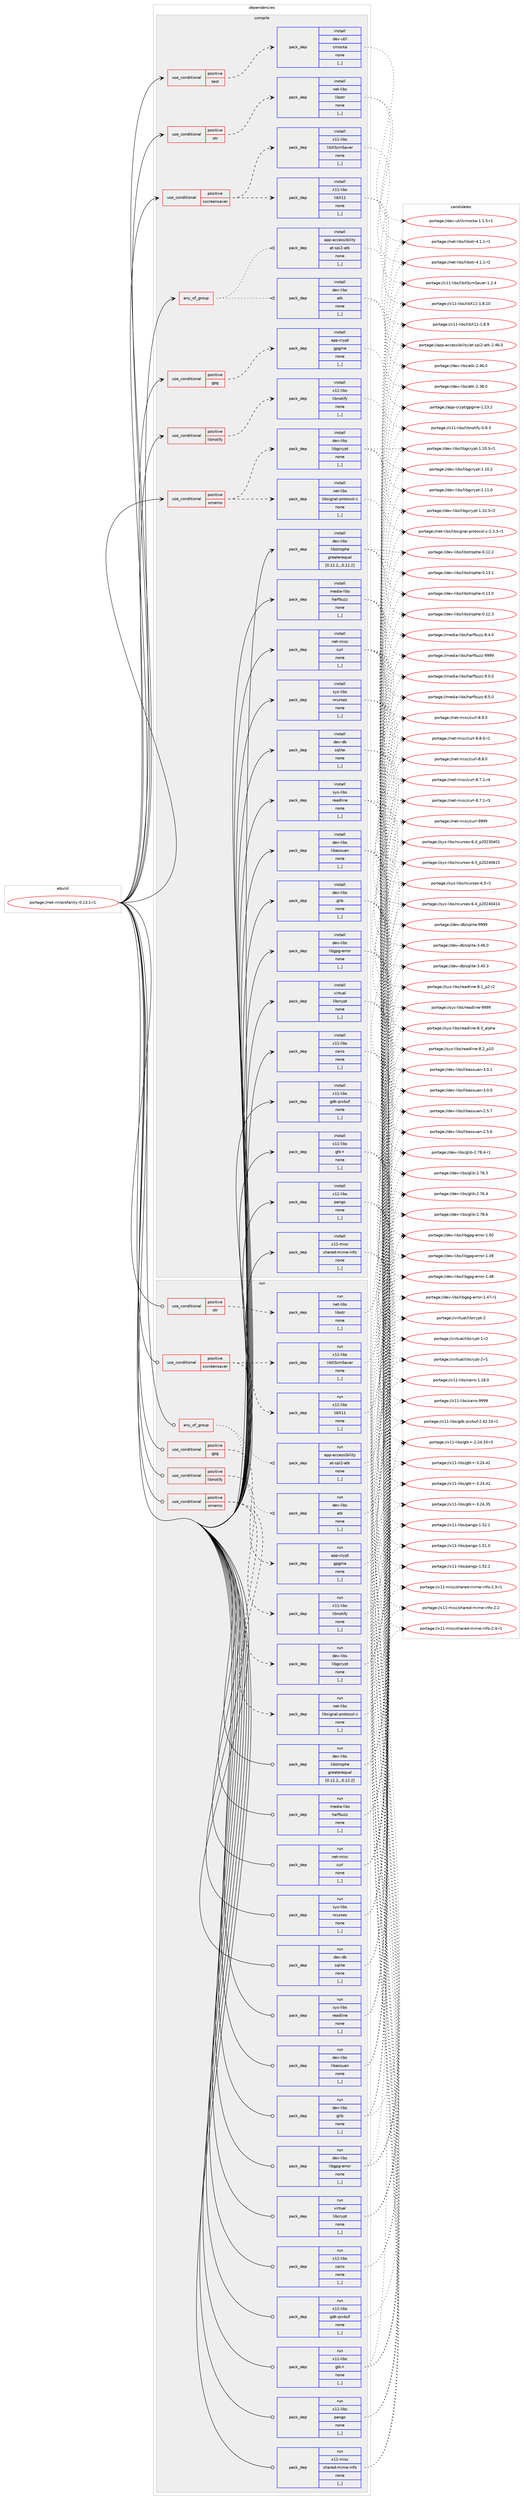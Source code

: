 digraph prolog {

# *************
# Graph options
# *************

newrank=true;
concentrate=true;
compound=true;
graph [rankdir=LR,fontname=Helvetica,fontsize=10,ranksep=1.5];#, ranksep=2.5, nodesep=0.2];
edge  [arrowhead=vee];
node  [fontname=Helvetica,fontsize=10];

# **********
# The ebuild
# **********

subgraph cluster_leftcol {
color=gray;
label=<<i>ebuild</i>>;
id [label="portage://net-im/profanity-0.13.1-r1", color=red, width=4, href="../net-im/profanity-0.13.1-r1.svg"];
}

# ****************
# The dependencies
# ****************

subgraph cluster_midcol {
color=gray;
label=<<i>dependencies</i>>;
subgraph cluster_compile {
fillcolor="#eeeeee";
style=filled;
label=<<i>compile</i>>;
subgraph any2422 {
dependency352831 [label=<<TABLE BORDER="0" CELLBORDER="1" CELLSPACING="0" CELLPADDING="4"><TR><TD CELLPADDING="10">any_of_group</TD></TR></TABLE>>, shape=none, color=red];subgraph pack258459 {
dependency352832 [label=<<TABLE BORDER="0" CELLBORDER="1" CELLSPACING="0" CELLPADDING="4" WIDTH="220"><TR><TD ROWSPAN="6" CELLPADDING="30">pack_dep</TD></TR><TR><TD WIDTH="110">install</TD></TR><TR><TD>app-accessibility</TD></TR><TR><TD>at-spi2-atk</TD></TR><TR><TD>none</TD></TR><TR><TD>[,,]</TD></TR></TABLE>>, shape=none, color=blue];
}
dependency352831:e -> dependency352832:w [weight=20,style="dotted",arrowhead="oinv"];
subgraph pack258460 {
dependency352833 [label=<<TABLE BORDER="0" CELLBORDER="1" CELLSPACING="0" CELLPADDING="4" WIDTH="220"><TR><TD ROWSPAN="6" CELLPADDING="30">pack_dep</TD></TR><TR><TD WIDTH="110">install</TD></TR><TR><TD>dev-libs</TD></TR><TR><TD>atk</TD></TR><TR><TD>none</TD></TR><TR><TD>[,,]</TD></TR></TABLE>>, shape=none, color=blue];
}
dependency352831:e -> dependency352833:w [weight=20,style="dotted",arrowhead="oinv"];
}
id:e -> dependency352831:w [weight=20,style="solid",arrowhead="vee"];
subgraph cond91768 {
dependency352834 [label=<<TABLE BORDER="0" CELLBORDER="1" CELLSPACING="0" CELLPADDING="4"><TR><TD ROWSPAN="3" CELLPADDING="10">use_conditional</TD></TR><TR><TD>positive</TD></TR><TR><TD>gpg</TD></TR></TABLE>>, shape=none, color=red];
subgraph pack258461 {
dependency352835 [label=<<TABLE BORDER="0" CELLBORDER="1" CELLSPACING="0" CELLPADDING="4" WIDTH="220"><TR><TD ROWSPAN="6" CELLPADDING="30">pack_dep</TD></TR><TR><TD WIDTH="110">install</TD></TR><TR><TD>app-crypt</TD></TR><TR><TD>gpgme</TD></TR><TR><TD>none</TD></TR><TR><TD>[,,]</TD></TR></TABLE>>, shape=none, color=blue];
}
dependency352834:e -> dependency352835:w [weight=20,style="dashed",arrowhead="vee"];
}
id:e -> dependency352834:w [weight=20,style="solid",arrowhead="vee"];
subgraph cond91769 {
dependency352836 [label=<<TABLE BORDER="0" CELLBORDER="1" CELLSPACING="0" CELLPADDING="4"><TR><TD ROWSPAN="3" CELLPADDING="10">use_conditional</TD></TR><TR><TD>positive</TD></TR><TR><TD>libnotify</TD></TR></TABLE>>, shape=none, color=red];
subgraph pack258462 {
dependency352837 [label=<<TABLE BORDER="0" CELLBORDER="1" CELLSPACING="0" CELLPADDING="4" WIDTH="220"><TR><TD ROWSPAN="6" CELLPADDING="30">pack_dep</TD></TR><TR><TD WIDTH="110">install</TD></TR><TR><TD>x11-libs</TD></TR><TR><TD>libnotify</TD></TR><TR><TD>none</TD></TR><TR><TD>[,,]</TD></TR></TABLE>>, shape=none, color=blue];
}
dependency352836:e -> dependency352837:w [weight=20,style="dashed",arrowhead="vee"];
}
id:e -> dependency352836:w [weight=20,style="solid",arrowhead="vee"];
subgraph cond91770 {
dependency352838 [label=<<TABLE BORDER="0" CELLBORDER="1" CELLSPACING="0" CELLPADDING="4"><TR><TD ROWSPAN="3" CELLPADDING="10">use_conditional</TD></TR><TR><TD>positive</TD></TR><TR><TD>omemo</TD></TR></TABLE>>, shape=none, color=red];
subgraph pack258463 {
dependency352839 [label=<<TABLE BORDER="0" CELLBORDER="1" CELLSPACING="0" CELLPADDING="4" WIDTH="220"><TR><TD ROWSPAN="6" CELLPADDING="30">pack_dep</TD></TR><TR><TD WIDTH="110">install</TD></TR><TR><TD>dev-libs</TD></TR><TR><TD>libgcrypt</TD></TR><TR><TD>none</TD></TR><TR><TD>[,,]</TD></TR></TABLE>>, shape=none, color=blue];
}
dependency352838:e -> dependency352839:w [weight=20,style="dashed",arrowhead="vee"];
subgraph pack258464 {
dependency352840 [label=<<TABLE BORDER="0" CELLBORDER="1" CELLSPACING="0" CELLPADDING="4" WIDTH="220"><TR><TD ROWSPAN="6" CELLPADDING="30">pack_dep</TD></TR><TR><TD WIDTH="110">install</TD></TR><TR><TD>net-libs</TD></TR><TR><TD>libsignal-protocol-c</TD></TR><TR><TD>none</TD></TR><TR><TD>[,,]</TD></TR></TABLE>>, shape=none, color=blue];
}
dependency352838:e -> dependency352840:w [weight=20,style="dashed",arrowhead="vee"];
}
id:e -> dependency352838:w [weight=20,style="solid",arrowhead="vee"];
subgraph cond91771 {
dependency352841 [label=<<TABLE BORDER="0" CELLBORDER="1" CELLSPACING="0" CELLPADDING="4"><TR><TD ROWSPAN="3" CELLPADDING="10">use_conditional</TD></TR><TR><TD>positive</TD></TR><TR><TD>otr</TD></TR></TABLE>>, shape=none, color=red];
subgraph pack258465 {
dependency352842 [label=<<TABLE BORDER="0" CELLBORDER="1" CELLSPACING="0" CELLPADDING="4" WIDTH="220"><TR><TD ROWSPAN="6" CELLPADDING="30">pack_dep</TD></TR><TR><TD WIDTH="110">install</TD></TR><TR><TD>net-libs</TD></TR><TR><TD>libotr</TD></TR><TR><TD>none</TD></TR><TR><TD>[,,]</TD></TR></TABLE>>, shape=none, color=blue];
}
dependency352841:e -> dependency352842:w [weight=20,style="dashed",arrowhead="vee"];
}
id:e -> dependency352841:w [weight=20,style="solid",arrowhead="vee"];
subgraph cond91772 {
dependency352843 [label=<<TABLE BORDER="0" CELLBORDER="1" CELLSPACING="0" CELLPADDING="4"><TR><TD ROWSPAN="3" CELLPADDING="10">use_conditional</TD></TR><TR><TD>positive</TD></TR><TR><TD>test</TD></TR></TABLE>>, shape=none, color=red];
subgraph pack258466 {
dependency352844 [label=<<TABLE BORDER="0" CELLBORDER="1" CELLSPACING="0" CELLPADDING="4" WIDTH="220"><TR><TD ROWSPAN="6" CELLPADDING="30">pack_dep</TD></TR><TR><TD WIDTH="110">install</TD></TR><TR><TD>dev-util</TD></TR><TR><TD>cmocka</TD></TR><TR><TD>none</TD></TR><TR><TD>[,,]</TD></TR></TABLE>>, shape=none, color=blue];
}
dependency352843:e -> dependency352844:w [weight=20,style="dashed",arrowhead="vee"];
}
id:e -> dependency352843:w [weight=20,style="solid",arrowhead="vee"];
subgraph cond91773 {
dependency352845 [label=<<TABLE BORDER="0" CELLBORDER="1" CELLSPACING="0" CELLPADDING="4"><TR><TD ROWSPAN="3" CELLPADDING="10">use_conditional</TD></TR><TR><TD>positive</TD></TR><TR><TD>xscreensaver</TD></TR></TABLE>>, shape=none, color=red];
subgraph pack258467 {
dependency352846 [label=<<TABLE BORDER="0" CELLBORDER="1" CELLSPACING="0" CELLPADDING="4" WIDTH="220"><TR><TD ROWSPAN="6" CELLPADDING="30">pack_dep</TD></TR><TR><TD WIDTH="110">install</TD></TR><TR><TD>x11-libs</TD></TR><TR><TD>libXScrnSaver</TD></TR><TR><TD>none</TD></TR><TR><TD>[,,]</TD></TR></TABLE>>, shape=none, color=blue];
}
dependency352845:e -> dependency352846:w [weight=20,style="dashed",arrowhead="vee"];
subgraph pack258468 {
dependency352847 [label=<<TABLE BORDER="0" CELLBORDER="1" CELLSPACING="0" CELLPADDING="4" WIDTH="220"><TR><TD ROWSPAN="6" CELLPADDING="30">pack_dep</TD></TR><TR><TD WIDTH="110">install</TD></TR><TR><TD>x11-libs</TD></TR><TR><TD>libX11</TD></TR><TR><TD>none</TD></TR><TR><TD>[,,]</TD></TR></TABLE>>, shape=none, color=blue];
}
dependency352845:e -> dependency352847:w [weight=20,style="dashed",arrowhead="vee"];
}
id:e -> dependency352845:w [weight=20,style="solid",arrowhead="vee"];
subgraph pack258469 {
dependency352848 [label=<<TABLE BORDER="0" CELLBORDER="1" CELLSPACING="0" CELLPADDING="4" WIDTH="220"><TR><TD ROWSPAN="6" CELLPADDING="30">pack_dep</TD></TR><TR><TD WIDTH="110">install</TD></TR><TR><TD>dev-db</TD></TR><TR><TD>sqlite</TD></TR><TR><TD>none</TD></TR><TR><TD>[,,]</TD></TR></TABLE>>, shape=none, color=blue];
}
id:e -> dependency352848:w [weight=20,style="solid",arrowhead="vee"];
subgraph pack258470 {
dependency352849 [label=<<TABLE BORDER="0" CELLBORDER="1" CELLSPACING="0" CELLPADDING="4" WIDTH="220"><TR><TD ROWSPAN="6" CELLPADDING="30">pack_dep</TD></TR><TR><TD WIDTH="110">install</TD></TR><TR><TD>dev-libs</TD></TR><TR><TD>glib</TD></TR><TR><TD>none</TD></TR><TR><TD>[,,]</TD></TR></TABLE>>, shape=none, color=blue];
}
id:e -> dependency352849:w [weight=20,style="solid",arrowhead="vee"];
subgraph pack258471 {
dependency352850 [label=<<TABLE BORDER="0" CELLBORDER="1" CELLSPACING="0" CELLPADDING="4" WIDTH="220"><TR><TD ROWSPAN="6" CELLPADDING="30">pack_dep</TD></TR><TR><TD WIDTH="110">install</TD></TR><TR><TD>dev-libs</TD></TR><TR><TD>libassuan</TD></TR><TR><TD>none</TD></TR><TR><TD>[,,]</TD></TR></TABLE>>, shape=none, color=blue];
}
id:e -> dependency352850:w [weight=20,style="solid",arrowhead="vee"];
subgraph pack258472 {
dependency352851 [label=<<TABLE BORDER="0" CELLBORDER="1" CELLSPACING="0" CELLPADDING="4" WIDTH="220"><TR><TD ROWSPAN="6" CELLPADDING="30">pack_dep</TD></TR><TR><TD WIDTH="110">install</TD></TR><TR><TD>dev-libs</TD></TR><TR><TD>libgpg-error</TD></TR><TR><TD>none</TD></TR><TR><TD>[,,]</TD></TR></TABLE>>, shape=none, color=blue];
}
id:e -> dependency352851:w [weight=20,style="solid",arrowhead="vee"];
subgraph pack258473 {
dependency352852 [label=<<TABLE BORDER="0" CELLBORDER="1" CELLSPACING="0" CELLPADDING="4" WIDTH="220"><TR><TD ROWSPAN="6" CELLPADDING="30">pack_dep</TD></TR><TR><TD WIDTH="110">install</TD></TR><TR><TD>dev-libs</TD></TR><TR><TD>libstrophe</TD></TR><TR><TD>greaterequal</TD></TR><TR><TD>[0.12.2,,,0.12.2]</TD></TR></TABLE>>, shape=none, color=blue];
}
id:e -> dependency352852:w [weight=20,style="solid",arrowhead="vee"];
subgraph pack258474 {
dependency352853 [label=<<TABLE BORDER="0" CELLBORDER="1" CELLSPACING="0" CELLPADDING="4" WIDTH="220"><TR><TD ROWSPAN="6" CELLPADDING="30">pack_dep</TD></TR><TR><TD WIDTH="110">install</TD></TR><TR><TD>media-libs</TD></TR><TR><TD>harfbuzz</TD></TR><TR><TD>none</TD></TR><TR><TD>[,,]</TD></TR></TABLE>>, shape=none, color=blue];
}
id:e -> dependency352853:w [weight=20,style="solid",arrowhead="vee"];
subgraph pack258475 {
dependency352854 [label=<<TABLE BORDER="0" CELLBORDER="1" CELLSPACING="0" CELLPADDING="4" WIDTH="220"><TR><TD ROWSPAN="6" CELLPADDING="30">pack_dep</TD></TR><TR><TD WIDTH="110">install</TD></TR><TR><TD>net-misc</TD></TR><TR><TD>curl</TD></TR><TR><TD>none</TD></TR><TR><TD>[,,]</TD></TR></TABLE>>, shape=none, color=blue];
}
id:e -> dependency352854:w [weight=20,style="solid",arrowhead="vee"];
subgraph pack258476 {
dependency352855 [label=<<TABLE BORDER="0" CELLBORDER="1" CELLSPACING="0" CELLPADDING="4" WIDTH="220"><TR><TD ROWSPAN="6" CELLPADDING="30">pack_dep</TD></TR><TR><TD WIDTH="110">install</TD></TR><TR><TD>sys-libs</TD></TR><TR><TD>ncurses</TD></TR><TR><TD>none</TD></TR><TR><TD>[,,]</TD></TR></TABLE>>, shape=none, color=blue];
}
id:e -> dependency352855:w [weight=20,style="solid",arrowhead="vee"];
subgraph pack258477 {
dependency352856 [label=<<TABLE BORDER="0" CELLBORDER="1" CELLSPACING="0" CELLPADDING="4" WIDTH="220"><TR><TD ROWSPAN="6" CELLPADDING="30">pack_dep</TD></TR><TR><TD WIDTH="110">install</TD></TR><TR><TD>sys-libs</TD></TR><TR><TD>readline</TD></TR><TR><TD>none</TD></TR><TR><TD>[,,]</TD></TR></TABLE>>, shape=none, color=blue];
}
id:e -> dependency352856:w [weight=20,style="solid",arrowhead="vee"];
subgraph pack258478 {
dependency352857 [label=<<TABLE BORDER="0" CELLBORDER="1" CELLSPACING="0" CELLPADDING="4" WIDTH="220"><TR><TD ROWSPAN="6" CELLPADDING="30">pack_dep</TD></TR><TR><TD WIDTH="110">install</TD></TR><TR><TD>virtual</TD></TR><TR><TD>libcrypt</TD></TR><TR><TD>none</TD></TR><TR><TD>[,,]</TD></TR></TABLE>>, shape=none, color=blue];
}
id:e -> dependency352857:w [weight=20,style="solid",arrowhead="vee"];
subgraph pack258479 {
dependency352858 [label=<<TABLE BORDER="0" CELLBORDER="1" CELLSPACING="0" CELLPADDING="4" WIDTH="220"><TR><TD ROWSPAN="6" CELLPADDING="30">pack_dep</TD></TR><TR><TD WIDTH="110">install</TD></TR><TR><TD>x11-libs</TD></TR><TR><TD>cairo</TD></TR><TR><TD>none</TD></TR><TR><TD>[,,]</TD></TR></TABLE>>, shape=none, color=blue];
}
id:e -> dependency352858:w [weight=20,style="solid",arrowhead="vee"];
subgraph pack258480 {
dependency352859 [label=<<TABLE BORDER="0" CELLBORDER="1" CELLSPACING="0" CELLPADDING="4" WIDTH="220"><TR><TD ROWSPAN="6" CELLPADDING="30">pack_dep</TD></TR><TR><TD WIDTH="110">install</TD></TR><TR><TD>x11-libs</TD></TR><TR><TD>gdk-pixbuf</TD></TR><TR><TD>none</TD></TR><TR><TD>[,,]</TD></TR></TABLE>>, shape=none, color=blue];
}
id:e -> dependency352859:w [weight=20,style="solid",arrowhead="vee"];
subgraph pack258481 {
dependency352860 [label=<<TABLE BORDER="0" CELLBORDER="1" CELLSPACING="0" CELLPADDING="4" WIDTH="220"><TR><TD ROWSPAN="6" CELLPADDING="30">pack_dep</TD></TR><TR><TD WIDTH="110">install</TD></TR><TR><TD>x11-libs</TD></TR><TR><TD>gtk+</TD></TR><TR><TD>none</TD></TR><TR><TD>[,,]</TD></TR></TABLE>>, shape=none, color=blue];
}
id:e -> dependency352860:w [weight=20,style="solid",arrowhead="vee"];
subgraph pack258482 {
dependency352861 [label=<<TABLE BORDER="0" CELLBORDER="1" CELLSPACING="0" CELLPADDING="4" WIDTH="220"><TR><TD ROWSPAN="6" CELLPADDING="30">pack_dep</TD></TR><TR><TD WIDTH="110">install</TD></TR><TR><TD>x11-libs</TD></TR><TR><TD>pango</TD></TR><TR><TD>none</TD></TR><TR><TD>[,,]</TD></TR></TABLE>>, shape=none, color=blue];
}
id:e -> dependency352861:w [weight=20,style="solid",arrowhead="vee"];
subgraph pack258483 {
dependency352862 [label=<<TABLE BORDER="0" CELLBORDER="1" CELLSPACING="0" CELLPADDING="4" WIDTH="220"><TR><TD ROWSPAN="6" CELLPADDING="30">pack_dep</TD></TR><TR><TD WIDTH="110">install</TD></TR><TR><TD>x11-misc</TD></TR><TR><TD>shared-mime-info</TD></TR><TR><TD>none</TD></TR><TR><TD>[,,]</TD></TR></TABLE>>, shape=none, color=blue];
}
id:e -> dependency352862:w [weight=20,style="solid",arrowhead="vee"];
}
subgraph cluster_compileandrun {
fillcolor="#eeeeee";
style=filled;
label=<<i>compile and run</i>>;
}
subgraph cluster_run {
fillcolor="#eeeeee";
style=filled;
label=<<i>run</i>>;
subgraph any2423 {
dependency352863 [label=<<TABLE BORDER="0" CELLBORDER="1" CELLSPACING="0" CELLPADDING="4"><TR><TD CELLPADDING="10">any_of_group</TD></TR></TABLE>>, shape=none, color=red];subgraph pack258484 {
dependency352864 [label=<<TABLE BORDER="0" CELLBORDER="1" CELLSPACING="0" CELLPADDING="4" WIDTH="220"><TR><TD ROWSPAN="6" CELLPADDING="30">pack_dep</TD></TR><TR><TD WIDTH="110">run</TD></TR><TR><TD>app-accessibility</TD></TR><TR><TD>at-spi2-atk</TD></TR><TR><TD>none</TD></TR><TR><TD>[,,]</TD></TR></TABLE>>, shape=none, color=blue];
}
dependency352863:e -> dependency352864:w [weight=20,style="dotted",arrowhead="oinv"];
subgraph pack258485 {
dependency352865 [label=<<TABLE BORDER="0" CELLBORDER="1" CELLSPACING="0" CELLPADDING="4" WIDTH="220"><TR><TD ROWSPAN="6" CELLPADDING="30">pack_dep</TD></TR><TR><TD WIDTH="110">run</TD></TR><TR><TD>dev-libs</TD></TR><TR><TD>atk</TD></TR><TR><TD>none</TD></TR><TR><TD>[,,]</TD></TR></TABLE>>, shape=none, color=blue];
}
dependency352863:e -> dependency352865:w [weight=20,style="dotted",arrowhead="oinv"];
}
id:e -> dependency352863:w [weight=20,style="solid",arrowhead="odot"];
subgraph cond91774 {
dependency352866 [label=<<TABLE BORDER="0" CELLBORDER="1" CELLSPACING="0" CELLPADDING="4"><TR><TD ROWSPAN="3" CELLPADDING="10">use_conditional</TD></TR><TR><TD>positive</TD></TR><TR><TD>gpg</TD></TR></TABLE>>, shape=none, color=red];
subgraph pack258486 {
dependency352867 [label=<<TABLE BORDER="0" CELLBORDER="1" CELLSPACING="0" CELLPADDING="4" WIDTH="220"><TR><TD ROWSPAN="6" CELLPADDING="30">pack_dep</TD></TR><TR><TD WIDTH="110">run</TD></TR><TR><TD>app-crypt</TD></TR><TR><TD>gpgme</TD></TR><TR><TD>none</TD></TR><TR><TD>[,,]</TD></TR></TABLE>>, shape=none, color=blue];
}
dependency352866:e -> dependency352867:w [weight=20,style="dashed",arrowhead="vee"];
}
id:e -> dependency352866:w [weight=20,style="solid",arrowhead="odot"];
subgraph cond91775 {
dependency352868 [label=<<TABLE BORDER="0" CELLBORDER="1" CELLSPACING="0" CELLPADDING="4"><TR><TD ROWSPAN="3" CELLPADDING="10">use_conditional</TD></TR><TR><TD>positive</TD></TR><TR><TD>libnotify</TD></TR></TABLE>>, shape=none, color=red];
subgraph pack258487 {
dependency352869 [label=<<TABLE BORDER="0" CELLBORDER="1" CELLSPACING="0" CELLPADDING="4" WIDTH="220"><TR><TD ROWSPAN="6" CELLPADDING="30">pack_dep</TD></TR><TR><TD WIDTH="110">run</TD></TR><TR><TD>x11-libs</TD></TR><TR><TD>libnotify</TD></TR><TR><TD>none</TD></TR><TR><TD>[,,]</TD></TR></TABLE>>, shape=none, color=blue];
}
dependency352868:e -> dependency352869:w [weight=20,style="dashed",arrowhead="vee"];
}
id:e -> dependency352868:w [weight=20,style="solid",arrowhead="odot"];
subgraph cond91776 {
dependency352870 [label=<<TABLE BORDER="0" CELLBORDER="1" CELLSPACING="0" CELLPADDING="4"><TR><TD ROWSPAN="3" CELLPADDING="10">use_conditional</TD></TR><TR><TD>positive</TD></TR><TR><TD>omemo</TD></TR></TABLE>>, shape=none, color=red];
subgraph pack258488 {
dependency352871 [label=<<TABLE BORDER="0" CELLBORDER="1" CELLSPACING="0" CELLPADDING="4" WIDTH="220"><TR><TD ROWSPAN="6" CELLPADDING="30">pack_dep</TD></TR><TR><TD WIDTH="110">run</TD></TR><TR><TD>dev-libs</TD></TR><TR><TD>libgcrypt</TD></TR><TR><TD>none</TD></TR><TR><TD>[,,]</TD></TR></TABLE>>, shape=none, color=blue];
}
dependency352870:e -> dependency352871:w [weight=20,style="dashed",arrowhead="vee"];
subgraph pack258489 {
dependency352872 [label=<<TABLE BORDER="0" CELLBORDER="1" CELLSPACING="0" CELLPADDING="4" WIDTH="220"><TR><TD ROWSPAN="6" CELLPADDING="30">pack_dep</TD></TR><TR><TD WIDTH="110">run</TD></TR><TR><TD>net-libs</TD></TR><TR><TD>libsignal-protocol-c</TD></TR><TR><TD>none</TD></TR><TR><TD>[,,]</TD></TR></TABLE>>, shape=none, color=blue];
}
dependency352870:e -> dependency352872:w [weight=20,style="dashed",arrowhead="vee"];
}
id:e -> dependency352870:w [weight=20,style="solid",arrowhead="odot"];
subgraph cond91777 {
dependency352873 [label=<<TABLE BORDER="0" CELLBORDER="1" CELLSPACING="0" CELLPADDING="4"><TR><TD ROWSPAN="3" CELLPADDING="10">use_conditional</TD></TR><TR><TD>positive</TD></TR><TR><TD>otr</TD></TR></TABLE>>, shape=none, color=red];
subgraph pack258490 {
dependency352874 [label=<<TABLE BORDER="0" CELLBORDER="1" CELLSPACING="0" CELLPADDING="4" WIDTH="220"><TR><TD ROWSPAN="6" CELLPADDING="30">pack_dep</TD></TR><TR><TD WIDTH="110">run</TD></TR><TR><TD>net-libs</TD></TR><TR><TD>libotr</TD></TR><TR><TD>none</TD></TR><TR><TD>[,,]</TD></TR></TABLE>>, shape=none, color=blue];
}
dependency352873:e -> dependency352874:w [weight=20,style="dashed",arrowhead="vee"];
}
id:e -> dependency352873:w [weight=20,style="solid",arrowhead="odot"];
subgraph cond91778 {
dependency352875 [label=<<TABLE BORDER="0" CELLBORDER="1" CELLSPACING="0" CELLPADDING="4"><TR><TD ROWSPAN="3" CELLPADDING="10">use_conditional</TD></TR><TR><TD>positive</TD></TR><TR><TD>xscreensaver</TD></TR></TABLE>>, shape=none, color=red];
subgraph pack258491 {
dependency352876 [label=<<TABLE BORDER="0" CELLBORDER="1" CELLSPACING="0" CELLPADDING="4" WIDTH="220"><TR><TD ROWSPAN="6" CELLPADDING="30">pack_dep</TD></TR><TR><TD WIDTH="110">run</TD></TR><TR><TD>x11-libs</TD></TR><TR><TD>libXScrnSaver</TD></TR><TR><TD>none</TD></TR><TR><TD>[,,]</TD></TR></TABLE>>, shape=none, color=blue];
}
dependency352875:e -> dependency352876:w [weight=20,style="dashed",arrowhead="vee"];
subgraph pack258492 {
dependency352877 [label=<<TABLE BORDER="0" CELLBORDER="1" CELLSPACING="0" CELLPADDING="4" WIDTH="220"><TR><TD ROWSPAN="6" CELLPADDING="30">pack_dep</TD></TR><TR><TD WIDTH="110">run</TD></TR><TR><TD>x11-libs</TD></TR><TR><TD>libX11</TD></TR><TR><TD>none</TD></TR><TR><TD>[,,]</TD></TR></TABLE>>, shape=none, color=blue];
}
dependency352875:e -> dependency352877:w [weight=20,style="dashed",arrowhead="vee"];
}
id:e -> dependency352875:w [weight=20,style="solid",arrowhead="odot"];
subgraph pack258493 {
dependency352878 [label=<<TABLE BORDER="0" CELLBORDER="1" CELLSPACING="0" CELLPADDING="4" WIDTH="220"><TR><TD ROWSPAN="6" CELLPADDING="30">pack_dep</TD></TR><TR><TD WIDTH="110">run</TD></TR><TR><TD>dev-db</TD></TR><TR><TD>sqlite</TD></TR><TR><TD>none</TD></TR><TR><TD>[,,]</TD></TR></TABLE>>, shape=none, color=blue];
}
id:e -> dependency352878:w [weight=20,style="solid",arrowhead="odot"];
subgraph pack258494 {
dependency352879 [label=<<TABLE BORDER="0" CELLBORDER="1" CELLSPACING="0" CELLPADDING="4" WIDTH="220"><TR><TD ROWSPAN="6" CELLPADDING="30">pack_dep</TD></TR><TR><TD WIDTH="110">run</TD></TR><TR><TD>dev-libs</TD></TR><TR><TD>glib</TD></TR><TR><TD>none</TD></TR><TR><TD>[,,]</TD></TR></TABLE>>, shape=none, color=blue];
}
id:e -> dependency352879:w [weight=20,style="solid",arrowhead="odot"];
subgraph pack258495 {
dependency352880 [label=<<TABLE BORDER="0" CELLBORDER="1" CELLSPACING="0" CELLPADDING="4" WIDTH="220"><TR><TD ROWSPAN="6" CELLPADDING="30">pack_dep</TD></TR><TR><TD WIDTH="110">run</TD></TR><TR><TD>dev-libs</TD></TR><TR><TD>libassuan</TD></TR><TR><TD>none</TD></TR><TR><TD>[,,]</TD></TR></TABLE>>, shape=none, color=blue];
}
id:e -> dependency352880:w [weight=20,style="solid",arrowhead="odot"];
subgraph pack258496 {
dependency352881 [label=<<TABLE BORDER="0" CELLBORDER="1" CELLSPACING="0" CELLPADDING="4" WIDTH="220"><TR><TD ROWSPAN="6" CELLPADDING="30">pack_dep</TD></TR><TR><TD WIDTH="110">run</TD></TR><TR><TD>dev-libs</TD></TR><TR><TD>libgpg-error</TD></TR><TR><TD>none</TD></TR><TR><TD>[,,]</TD></TR></TABLE>>, shape=none, color=blue];
}
id:e -> dependency352881:w [weight=20,style="solid",arrowhead="odot"];
subgraph pack258497 {
dependency352882 [label=<<TABLE BORDER="0" CELLBORDER="1" CELLSPACING="0" CELLPADDING="4" WIDTH="220"><TR><TD ROWSPAN="6" CELLPADDING="30">pack_dep</TD></TR><TR><TD WIDTH="110">run</TD></TR><TR><TD>dev-libs</TD></TR><TR><TD>libstrophe</TD></TR><TR><TD>greaterequal</TD></TR><TR><TD>[0.12.2,,,0.12.2]</TD></TR></TABLE>>, shape=none, color=blue];
}
id:e -> dependency352882:w [weight=20,style="solid",arrowhead="odot"];
subgraph pack258498 {
dependency352883 [label=<<TABLE BORDER="0" CELLBORDER="1" CELLSPACING="0" CELLPADDING="4" WIDTH="220"><TR><TD ROWSPAN="6" CELLPADDING="30">pack_dep</TD></TR><TR><TD WIDTH="110">run</TD></TR><TR><TD>media-libs</TD></TR><TR><TD>harfbuzz</TD></TR><TR><TD>none</TD></TR><TR><TD>[,,]</TD></TR></TABLE>>, shape=none, color=blue];
}
id:e -> dependency352883:w [weight=20,style="solid",arrowhead="odot"];
subgraph pack258499 {
dependency352884 [label=<<TABLE BORDER="0" CELLBORDER="1" CELLSPACING="0" CELLPADDING="4" WIDTH="220"><TR><TD ROWSPAN="6" CELLPADDING="30">pack_dep</TD></TR><TR><TD WIDTH="110">run</TD></TR><TR><TD>net-misc</TD></TR><TR><TD>curl</TD></TR><TR><TD>none</TD></TR><TR><TD>[,,]</TD></TR></TABLE>>, shape=none, color=blue];
}
id:e -> dependency352884:w [weight=20,style="solid",arrowhead="odot"];
subgraph pack258500 {
dependency352885 [label=<<TABLE BORDER="0" CELLBORDER="1" CELLSPACING="0" CELLPADDING="4" WIDTH="220"><TR><TD ROWSPAN="6" CELLPADDING="30">pack_dep</TD></TR><TR><TD WIDTH="110">run</TD></TR><TR><TD>sys-libs</TD></TR><TR><TD>ncurses</TD></TR><TR><TD>none</TD></TR><TR><TD>[,,]</TD></TR></TABLE>>, shape=none, color=blue];
}
id:e -> dependency352885:w [weight=20,style="solid",arrowhead="odot"];
subgraph pack258501 {
dependency352886 [label=<<TABLE BORDER="0" CELLBORDER="1" CELLSPACING="0" CELLPADDING="4" WIDTH="220"><TR><TD ROWSPAN="6" CELLPADDING="30">pack_dep</TD></TR><TR><TD WIDTH="110">run</TD></TR><TR><TD>sys-libs</TD></TR><TR><TD>readline</TD></TR><TR><TD>none</TD></TR><TR><TD>[,,]</TD></TR></TABLE>>, shape=none, color=blue];
}
id:e -> dependency352886:w [weight=20,style="solid",arrowhead="odot"];
subgraph pack258502 {
dependency352887 [label=<<TABLE BORDER="0" CELLBORDER="1" CELLSPACING="0" CELLPADDING="4" WIDTH="220"><TR><TD ROWSPAN="6" CELLPADDING="30">pack_dep</TD></TR><TR><TD WIDTH="110">run</TD></TR><TR><TD>virtual</TD></TR><TR><TD>libcrypt</TD></TR><TR><TD>none</TD></TR><TR><TD>[,,]</TD></TR></TABLE>>, shape=none, color=blue];
}
id:e -> dependency352887:w [weight=20,style="solid",arrowhead="odot"];
subgraph pack258503 {
dependency352888 [label=<<TABLE BORDER="0" CELLBORDER="1" CELLSPACING="0" CELLPADDING="4" WIDTH="220"><TR><TD ROWSPAN="6" CELLPADDING="30">pack_dep</TD></TR><TR><TD WIDTH="110">run</TD></TR><TR><TD>x11-libs</TD></TR><TR><TD>cairo</TD></TR><TR><TD>none</TD></TR><TR><TD>[,,]</TD></TR></TABLE>>, shape=none, color=blue];
}
id:e -> dependency352888:w [weight=20,style="solid",arrowhead="odot"];
subgraph pack258504 {
dependency352889 [label=<<TABLE BORDER="0" CELLBORDER="1" CELLSPACING="0" CELLPADDING="4" WIDTH="220"><TR><TD ROWSPAN="6" CELLPADDING="30">pack_dep</TD></TR><TR><TD WIDTH="110">run</TD></TR><TR><TD>x11-libs</TD></TR><TR><TD>gdk-pixbuf</TD></TR><TR><TD>none</TD></TR><TR><TD>[,,]</TD></TR></TABLE>>, shape=none, color=blue];
}
id:e -> dependency352889:w [weight=20,style="solid",arrowhead="odot"];
subgraph pack258505 {
dependency352890 [label=<<TABLE BORDER="0" CELLBORDER="1" CELLSPACING="0" CELLPADDING="4" WIDTH="220"><TR><TD ROWSPAN="6" CELLPADDING="30">pack_dep</TD></TR><TR><TD WIDTH="110">run</TD></TR><TR><TD>x11-libs</TD></TR><TR><TD>gtk+</TD></TR><TR><TD>none</TD></TR><TR><TD>[,,]</TD></TR></TABLE>>, shape=none, color=blue];
}
id:e -> dependency352890:w [weight=20,style="solid",arrowhead="odot"];
subgraph pack258506 {
dependency352891 [label=<<TABLE BORDER="0" CELLBORDER="1" CELLSPACING="0" CELLPADDING="4" WIDTH="220"><TR><TD ROWSPAN="6" CELLPADDING="30">pack_dep</TD></TR><TR><TD WIDTH="110">run</TD></TR><TR><TD>x11-libs</TD></TR><TR><TD>pango</TD></TR><TR><TD>none</TD></TR><TR><TD>[,,]</TD></TR></TABLE>>, shape=none, color=blue];
}
id:e -> dependency352891:w [weight=20,style="solid",arrowhead="odot"];
subgraph pack258507 {
dependency352892 [label=<<TABLE BORDER="0" CELLBORDER="1" CELLSPACING="0" CELLPADDING="4" WIDTH="220"><TR><TD ROWSPAN="6" CELLPADDING="30">pack_dep</TD></TR><TR><TD WIDTH="110">run</TD></TR><TR><TD>x11-misc</TD></TR><TR><TD>shared-mime-info</TD></TR><TR><TD>none</TD></TR><TR><TD>[,,]</TD></TR></TABLE>>, shape=none, color=blue];
}
id:e -> dependency352892:w [weight=20,style="solid",arrowhead="odot"];
}
}

# **************
# The candidates
# **************

subgraph cluster_choices {
rank=same;
color=gray;
label=<<i>candidates</i>>;

subgraph choice258459 {
color=black;
nodesep=1;
choice97112112459799991011151151059810510810511612147971164511511210550459711610745504652544648 [label="portage://app-accessibility/at-spi2-atk-2.46.0", color=red, width=4,href="../app-accessibility/at-spi2-atk-2.46.0.svg"];
dependency352832:e -> choice97112112459799991011151151059810510810511612147971164511511210550459711610745504652544648:w [style=dotted,weight="100"];
}
subgraph choice258460 {
color=black;
nodesep=1;
choice1001011184510810598115479711610745504652544648 [label="portage://dev-libs/atk-2.46.0", color=red, width=4,href="../dev-libs/atk-2.46.0.svg"];
choice1001011184510810598115479711610745504651564648 [label="portage://dev-libs/atk-2.38.0", color=red, width=4,href="../dev-libs/atk-2.38.0.svg"];
dependency352833:e -> choice1001011184510810598115479711610745504652544648:w [style=dotted,weight="100"];
dependency352833:e -> choice1001011184510810598115479711610745504651564648:w [style=dotted,weight="100"];
}
subgraph choice258461 {
color=black;
nodesep=1;
choice9711211245991141211121164710311210310910145494650514650 [label="portage://app-crypt/gpgme-1.23.2", color=red, width=4,href="../app-crypt/gpgme-1.23.2.svg"];
dependency352835:e -> choice9711211245991141211121164710311210310910145494650514650:w [style=dotted,weight="100"];
}
subgraph choice258462 {
color=black;
nodesep=1;
choice120494945108105981154710810598110111116105102121454846564651 [label="portage://x11-libs/libnotify-0.8.3", color=red, width=4,href="../x11-libs/libnotify-0.8.3.svg"];
dependency352837:e -> choice120494945108105981154710810598110111116105102121454846564651:w [style=dotted,weight="100"];
}
subgraph choice258463 {
color=black;
nodesep=1;
choice100101118451081059811547108105981039911412111211645494649494648 [label="portage://dev-libs/libgcrypt-1.11.0", color=red, width=4,href="../dev-libs/libgcrypt-1.11.0.svg"];
choice1001011184510810598115471081059810399114121112116454946494846514511450 [label="portage://dev-libs/libgcrypt-1.10.3-r2", color=red, width=4,href="../dev-libs/libgcrypt-1.10.3-r2.svg"];
choice1001011184510810598115471081059810399114121112116454946494846514511449 [label="portage://dev-libs/libgcrypt-1.10.3-r1", color=red, width=4,href="../dev-libs/libgcrypt-1.10.3-r1.svg"];
choice100101118451081059811547108105981039911412111211645494649484650 [label="portage://dev-libs/libgcrypt-1.10.2", color=red, width=4,href="../dev-libs/libgcrypt-1.10.2.svg"];
dependency352839:e -> choice100101118451081059811547108105981039911412111211645494649494648:w [style=dotted,weight="100"];
dependency352839:e -> choice1001011184510810598115471081059810399114121112116454946494846514511450:w [style=dotted,weight="100"];
dependency352839:e -> choice1001011184510810598115471081059810399114121112116454946494846514511449:w [style=dotted,weight="100"];
dependency352839:e -> choice100101118451081059811547108105981039911412111211645494649484650:w [style=dotted,weight="100"];
}
subgraph choice258464 {
color=black;
nodesep=1;
choice1101011164510810598115471081059811510510311097108451121141111161119911110845994550465146514511449 [label="portage://net-libs/libsignal-protocol-c-2.3.3-r1", color=red, width=4,href="../net-libs/libsignal-protocol-c-2.3.3-r1.svg"];
dependency352840:e -> choice1101011164510810598115471081059811510510311097108451121141111161119911110845994550465146514511449:w [style=dotted,weight="100"];
}
subgraph choice258465 {
color=black;
nodesep=1;
choice110101116451081059811547108105981111161144552464946494511450 [label="portage://net-libs/libotr-4.1.1-r2", color=red, width=4,href="../net-libs/libotr-4.1.1-r2.svg"];
choice110101116451081059811547108105981111161144552464946494511449 [label="portage://net-libs/libotr-4.1.1-r1", color=red, width=4,href="../net-libs/libotr-4.1.1-r1.svg"];
dependency352842:e -> choice110101116451081059811547108105981111161144552464946494511450:w [style=dotted,weight="100"];
dependency352842:e -> choice110101116451081059811547108105981111161144552464946494511449:w [style=dotted,weight="100"];
}
subgraph choice258466 {
color=black;
nodesep=1;
choice10010111845117116105108479910911199107974549464946534511449 [label="portage://dev-util/cmocka-1.1.5-r1", color=red, width=4,href="../dev-util/cmocka-1.1.5-r1.svg"];
dependency352844:e -> choice10010111845117116105108479910911199107974549464946534511449:w [style=dotted,weight="100"];
}
subgraph choice258467 {
color=black;
nodesep=1;
choice1204949451081059811547108105988883991141108397118101114454946504652 [label="portage://x11-libs/libXScrnSaver-1.2.4", color=red, width=4,href="../x11-libs/libXScrnSaver-1.2.4.svg"];
dependency352846:e -> choice1204949451081059811547108105988883991141108397118101114454946504652:w [style=dotted,weight="100"];
}
subgraph choice258468 {
color=black;
nodesep=1;
choice12049494510810598115471081059888494945494656464948 [label="portage://x11-libs/libX11-1.8.10", color=red, width=4,href="../x11-libs/libX11-1.8.10.svg"];
choice120494945108105981154710810598884949454946564657 [label="portage://x11-libs/libX11-1.8.9", color=red, width=4,href="../x11-libs/libX11-1.8.9.svg"];
dependency352847:e -> choice12049494510810598115471081059888494945494656464948:w [style=dotted,weight="100"];
dependency352847:e -> choice120494945108105981154710810598884949454946564657:w [style=dotted,weight="100"];
}
subgraph choice258469 {
color=black;
nodesep=1;
choice1001011184510098471151131081051161014557575757 [label="portage://dev-db/sqlite-9999", color=red, width=4,href="../dev-db/sqlite-9999.svg"];
choice10010111845100984711511310810511610145514652544648 [label="portage://dev-db/sqlite-3.46.0", color=red, width=4,href="../dev-db/sqlite-3.46.0.svg"];
choice10010111845100984711511310810511610145514652534651 [label="portage://dev-db/sqlite-3.45.3", color=red, width=4,href="../dev-db/sqlite-3.45.3.svg"];
dependency352848:e -> choice1001011184510098471151131081051161014557575757:w [style=dotted,weight="100"];
dependency352848:e -> choice10010111845100984711511310810511610145514652544648:w [style=dotted,weight="100"];
dependency352848:e -> choice10010111845100984711511310810511610145514652534651:w [style=dotted,weight="100"];
}
subgraph choice258470 {
color=black;
nodesep=1;
choice1001011184510810598115471031081059845504655564654 [label="portage://dev-libs/glib-2.78.6", color=red, width=4,href="../dev-libs/glib-2.78.6.svg"];
choice10010111845108105981154710310810598455046555646524511449 [label="portage://dev-libs/glib-2.78.4-r1", color=red, width=4,href="../dev-libs/glib-2.78.4-r1.svg"];
choice1001011184510810598115471031081059845504655564651 [label="portage://dev-libs/glib-2.78.3", color=red, width=4,href="../dev-libs/glib-2.78.3.svg"];
choice1001011184510810598115471031081059845504655544652 [label="portage://dev-libs/glib-2.76.4", color=red, width=4,href="../dev-libs/glib-2.76.4.svg"];
dependency352849:e -> choice1001011184510810598115471031081059845504655564654:w [style=dotted,weight="100"];
dependency352849:e -> choice10010111845108105981154710310810598455046555646524511449:w [style=dotted,weight="100"];
dependency352849:e -> choice1001011184510810598115471031081059845504655564651:w [style=dotted,weight="100"];
dependency352849:e -> choice1001011184510810598115471031081059845504655544652:w [style=dotted,weight="100"];
}
subgraph choice258471 {
color=black;
nodesep=1;
choice100101118451081059811547108105989711511511797110455146484649 [label="portage://dev-libs/libassuan-3.0.1", color=red, width=4,href="../dev-libs/libassuan-3.0.1.svg"];
choice100101118451081059811547108105989711511511797110455146484648 [label="portage://dev-libs/libassuan-3.0.0", color=red, width=4,href="../dev-libs/libassuan-3.0.0.svg"];
choice100101118451081059811547108105989711511511797110455046534655 [label="portage://dev-libs/libassuan-2.5.7", color=red, width=4,href="../dev-libs/libassuan-2.5.7.svg"];
choice100101118451081059811547108105989711511511797110455046534654 [label="portage://dev-libs/libassuan-2.5.6", color=red, width=4,href="../dev-libs/libassuan-2.5.6.svg"];
dependency352850:e -> choice100101118451081059811547108105989711511511797110455146484649:w [style=dotted,weight="100"];
dependency352850:e -> choice100101118451081059811547108105989711511511797110455146484648:w [style=dotted,weight="100"];
dependency352850:e -> choice100101118451081059811547108105989711511511797110455046534655:w [style=dotted,weight="100"];
dependency352850:e -> choice100101118451081059811547108105989711511511797110455046534654:w [style=dotted,weight="100"];
}
subgraph choice258472 {
color=black;
nodesep=1;
choice10010111845108105981154710810598103112103451011141141111144549465348 [label="portage://dev-libs/libgpg-error-1.50", color=red, width=4,href="../dev-libs/libgpg-error-1.50.svg"];
choice10010111845108105981154710810598103112103451011141141111144549465257 [label="portage://dev-libs/libgpg-error-1.49", color=red, width=4,href="../dev-libs/libgpg-error-1.49.svg"];
choice10010111845108105981154710810598103112103451011141141111144549465256 [label="portage://dev-libs/libgpg-error-1.48", color=red, width=4,href="../dev-libs/libgpg-error-1.48.svg"];
choice100101118451081059811547108105981031121034510111411411111445494652554511449 [label="portage://dev-libs/libgpg-error-1.47-r1", color=red, width=4,href="../dev-libs/libgpg-error-1.47-r1.svg"];
dependency352851:e -> choice10010111845108105981154710810598103112103451011141141111144549465348:w [style=dotted,weight="100"];
dependency352851:e -> choice10010111845108105981154710810598103112103451011141141111144549465257:w [style=dotted,weight="100"];
dependency352851:e -> choice10010111845108105981154710810598103112103451011141141111144549465256:w [style=dotted,weight="100"];
dependency352851:e -> choice100101118451081059811547108105981031121034510111411411111445494652554511449:w [style=dotted,weight="100"];
}
subgraph choice258473 {
color=black;
nodesep=1;
choice1001011184510810598115471081059811511611411111210410145484649514649 [label="portage://dev-libs/libstrophe-0.13.1", color=red, width=4,href="../dev-libs/libstrophe-0.13.1.svg"];
choice1001011184510810598115471081059811511611411111210410145484649514648 [label="portage://dev-libs/libstrophe-0.13.0", color=red, width=4,href="../dev-libs/libstrophe-0.13.0.svg"];
choice1001011184510810598115471081059811511611411111210410145484649504651 [label="portage://dev-libs/libstrophe-0.12.3", color=red, width=4,href="../dev-libs/libstrophe-0.12.3.svg"];
choice1001011184510810598115471081059811511611411111210410145484649504650 [label="portage://dev-libs/libstrophe-0.12.2", color=red, width=4,href="../dev-libs/libstrophe-0.12.2.svg"];
dependency352852:e -> choice1001011184510810598115471081059811511611411111210410145484649514649:w [style=dotted,weight="100"];
dependency352852:e -> choice1001011184510810598115471081059811511611411111210410145484649514648:w [style=dotted,weight="100"];
dependency352852:e -> choice1001011184510810598115471081059811511611411111210410145484649504651:w [style=dotted,weight="100"];
dependency352852:e -> choice1001011184510810598115471081059811511611411111210410145484649504650:w [style=dotted,weight="100"];
}
subgraph choice258474 {
color=black;
nodesep=1;
choice1091011001059745108105981154710497114102981171221224557575757 [label="portage://media-libs/harfbuzz-9999", color=red, width=4,href="../media-libs/harfbuzz-9999.svg"];
choice109101100105974510810598115471049711410298117122122455746484648 [label="portage://media-libs/harfbuzz-9.0.0", color=red, width=4,href="../media-libs/harfbuzz-9.0.0.svg"];
choice109101100105974510810598115471049711410298117122122455646534648 [label="portage://media-libs/harfbuzz-8.5.0", color=red, width=4,href="../media-libs/harfbuzz-8.5.0.svg"];
choice109101100105974510810598115471049711410298117122122455646524648 [label="portage://media-libs/harfbuzz-8.4.0", color=red, width=4,href="../media-libs/harfbuzz-8.4.0.svg"];
dependency352853:e -> choice1091011001059745108105981154710497114102981171221224557575757:w [style=dotted,weight="100"];
dependency352853:e -> choice109101100105974510810598115471049711410298117122122455746484648:w [style=dotted,weight="100"];
dependency352853:e -> choice109101100105974510810598115471049711410298117122122455646534648:w [style=dotted,weight="100"];
dependency352853:e -> choice109101100105974510810598115471049711410298117122122455646524648:w [style=dotted,weight="100"];
}
subgraph choice258475 {
color=black;
nodesep=1;
choice110101116451091051159947991171141084557575757 [label="portage://net-misc/curl-9999", color=red, width=4,href="../net-misc/curl-9999.svg"];
choice11010111645109105115994799117114108455646574648 [label="portage://net-misc/curl-8.9.0", color=red, width=4,href="../net-misc/curl-8.9.0.svg"];
choice110101116451091051159947991171141084556465646484511449 [label="portage://net-misc/curl-8.8.0-r1", color=red, width=4,href="../net-misc/curl-8.8.0-r1.svg"];
choice11010111645109105115994799117114108455646564648 [label="portage://net-misc/curl-8.8.0", color=red, width=4,href="../net-misc/curl-8.8.0.svg"];
choice110101116451091051159947991171141084556465546494511452 [label="portage://net-misc/curl-8.7.1-r4", color=red, width=4,href="../net-misc/curl-8.7.1-r4.svg"];
choice110101116451091051159947991171141084556465546494511451 [label="portage://net-misc/curl-8.7.1-r3", color=red, width=4,href="../net-misc/curl-8.7.1-r3.svg"];
dependency352854:e -> choice110101116451091051159947991171141084557575757:w [style=dotted,weight="100"];
dependency352854:e -> choice11010111645109105115994799117114108455646574648:w [style=dotted,weight="100"];
dependency352854:e -> choice110101116451091051159947991171141084556465646484511449:w [style=dotted,weight="100"];
dependency352854:e -> choice11010111645109105115994799117114108455646564648:w [style=dotted,weight="100"];
dependency352854:e -> choice110101116451091051159947991171141084556465546494511452:w [style=dotted,weight="100"];
dependency352854:e -> choice110101116451091051159947991171141084556465546494511451:w [style=dotted,weight="100"];
}
subgraph choice258476 {
color=black;
nodesep=1;
choice1151211154510810598115471109911711411510111545544653951125048505248544953 [label="portage://sys-libs/ncurses-6.5_p20240615", color=red, width=4,href="../sys-libs/ncurses-6.5_p20240615.svg"];
choice11512111545108105981154711099117114115101115455446534511449 [label="portage://sys-libs/ncurses-6.5-r1", color=red, width=4,href="../sys-libs/ncurses-6.5-r1.svg"];
choice1151211154510810598115471109911711411510111545544652951125048505248524952 [label="portage://sys-libs/ncurses-6.4_p20240414", color=red, width=4,href="../sys-libs/ncurses-6.4_p20240414.svg"];
choice1151211154510810598115471109911711411510111545544652951125048505148524849 [label="portage://sys-libs/ncurses-6.4_p20230401", color=red, width=4,href="../sys-libs/ncurses-6.4_p20230401.svg"];
dependency352855:e -> choice1151211154510810598115471109911711411510111545544653951125048505248544953:w [style=dotted,weight="100"];
dependency352855:e -> choice11512111545108105981154711099117114115101115455446534511449:w [style=dotted,weight="100"];
dependency352855:e -> choice1151211154510810598115471109911711411510111545544652951125048505248524952:w [style=dotted,weight="100"];
dependency352855:e -> choice1151211154510810598115471109911711411510111545544652951125048505148524849:w [style=dotted,weight="100"];
}
subgraph choice258477 {
color=black;
nodesep=1;
choice115121115451081059811547114101971001081051101014557575757 [label="portage://sys-libs/readline-9999", color=red, width=4,href="../sys-libs/readline-9999.svg"];
choice1151211154510810598115471141019710010810511010145564651959710811210497 [label="portage://sys-libs/readline-8.3_alpha", color=red, width=4,href="../sys-libs/readline-8.3_alpha.svg"];
choice1151211154510810598115471141019710010810511010145564650951124948 [label="portage://sys-libs/readline-8.2_p10", color=red, width=4,href="../sys-libs/readline-8.2_p10.svg"];
choice115121115451081059811547114101971001081051101014556464995112504511450 [label="portage://sys-libs/readline-8.1_p2-r2", color=red, width=4,href="../sys-libs/readline-8.1_p2-r2.svg"];
dependency352856:e -> choice115121115451081059811547114101971001081051101014557575757:w [style=dotted,weight="100"];
dependency352856:e -> choice1151211154510810598115471141019710010810511010145564651959710811210497:w [style=dotted,weight="100"];
dependency352856:e -> choice1151211154510810598115471141019710010810511010145564650951124948:w [style=dotted,weight="100"];
dependency352856:e -> choice115121115451081059811547114101971001081051101014556464995112504511450:w [style=dotted,weight="100"];
}
subgraph choice258478 {
color=black;
nodesep=1;
choice1181051141161179710847108105989911412111211645504511449 [label="portage://virtual/libcrypt-2-r1", color=red, width=4,href="../virtual/libcrypt-2-r1.svg"];
choice118105114116117971084710810598991141211121164550 [label="portage://virtual/libcrypt-2", color=red, width=4,href="../virtual/libcrypt-2.svg"];
choice1181051141161179710847108105989911412111211645494511450 [label="portage://virtual/libcrypt-1-r2", color=red, width=4,href="../virtual/libcrypt-1-r2.svg"];
dependency352857:e -> choice1181051141161179710847108105989911412111211645504511449:w [style=dotted,weight="100"];
dependency352857:e -> choice118105114116117971084710810598991141211121164550:w [style=dotted,weight="100"];
dependency352857:e -> choice1181051141161179710847108105989911412111211645494511450:w [style=dotted,weight="100"];
}
subgraph choice258479 {
color=black;
nodesep=1;
choice120494945108105981154799971051141114557575757 [label="portage://x11-libs/cairo-9999", color=red, width=4,href="../x11-libs/cairo-9999.svg"];
choice1204949451081059811547999710511411145494649564648 [label="portage://x11-libs/cairo-1.18.0", color=red, width=4,href="../x11-libs/cairo-1.18.0.svg"];
dependency352858:e -> choice120494945108105981154799971051141114557575757:w [style=dotted,weight="100"];
dependency352858:e -> choice1204949451081059811547999710511411145494649564648:w [style=dotted,weight="100"];
}
subgraph choice258480 {
color=black;
nodesep=1;
choice1204949451081059811547103100107451121051209811710245504652504649484511449 [label="portage://x11-libs/gdk-pixbuf-2.42.10-r1", color=red, width=4,href="../x11-libs/gdk-pixbuf-2.42.10-r1.svg"];
dependency352859:e -> choice1204949451081059811547103100107451121051209811710245504652504649484511449:w [style=dotted,weight="100"];
}
subgraph choice258481 {
color=black;
nodesep=1;
choice1204949451081059811547103116107434551465052465250 [label="portage://x11-libs/gtk+-3.24.42", color=red, width=4,href="../x11-libs/gtk+-3.24.42.svg"];
choice1204949451081059811547103116107434551465052465249 [label="portage://x11-libs/gtk+-3.24.41", color=red, width=4,href="../x11-libs/gtk+-3.24.41.svg"];
choice1204949451081059811547103116107434551465052465153 [label="portage://x11-libs/gtk+-3.24.35", color=red, width=4,href="../x11-libs/gtk+-3.24.35.svg"];
choice12049494510810598115471031161074345504650524651514511451 [label="portage://x11-libs/gtk+-2.24.33-r3", color=red, width=4,href="../x11-libs/gtk+-2.24.33-r3.svg"];
dependency352860:e -> choice1204949451081059811547103116107434551465052465250:w [style=dotted,weight="100"];
dependency352860:e -> choice1204949451081059811547103116107434551465052465249:w [style=dotted,weight="100"];
dependency352860:e -> choice1204949451081059811547103116107434551465052465153:w [style=dotted,weight="100"];
dependency352860:e -> choice12049494510810598115471031161074345504650524651514511451:w [style=dotted,weight="100"];
}
subgraph choice258482 {
color=black;
nodesep=1;
choice12049494510810598115471129711010311145494653504650 [label="portage://x11-libs/pango-1.52.2", color=red, width=4,href="../x11-libs/pango-1.52.2.svg"];
choice12049494510810598115471129711010311145494653504649 [label="portage://x11-libs/pango-1.52.1", color=red, width=4,href="../x11-libs/pango-1.52.1.svg"];
choice12049494510810598115471129711010311145494653494648 [label="portage://x11-libs/pango-1.51.0", color=red, width=4,href="../x11-libs/pango-1.51.0.svg"];
dependency352861:e -> choice12049494510810598115471129711010311145494653504650:w [style=dotted,weight="100"];
dependency352861:e -> choice12049494510810598115471129711010311145494653504649:w [style=dotted,weight="100"];
dependency352861:e -> choice12049494510810598115471129711010311145494653494648:w [style=dotted,weight="100"];
}
subgraph choice258483 {
color=black;
nodesep=1;
choice1204949451091051159947115104971141011004510910510910145105110102111455046524511449 [label="portage://x11-misc/shared-mime-info-2.4-r1", color=red, width=4,href="../x11-misc/shared-mime-info-2.4-r1.svg"];
choice1204949451091051159947115104971141011004510910510910145105110102111455046514511449 [label="portage://x11-misc/shared-mime-info-2.3-r1", color=red, width=4,href="../x11-misc/shared-mime-info-2.3-r1.svg"];
choice120494945109105115994711510497114101100451091051091014510511010211145504650 [label="portage://x11-misc/shared-mime-info-2.2", color=red, width=4,href="../x11-misc/shared-mime-info-2.2.svg"];
dependency352862:e -> choice1204949451091051159947115104971141011004510910510910145105110102111455046524511449:w [style=dotted,weight="100"];
dependency352862:e -> choice1204949451091051159947115104971141011004510910510910145105110102111455046514511449:w [style=dotted,weight="100"];
dependency352862:e -> choice120494945109105115994711510497114101100451091051091014510511010211145504650:w [style=dotted,weight="100"];
}
subgraph choice258484 {
color=black;
nodesep=1;
choice97112112459799991011151151059810510810511612147971164511511210550459711610745504652544648 [label="portage://app-accessibility/at-spi2-atk-2.46.0", color=red, width=4,href="../app-accessibility/at-spi2-atk-2.46.0.svg"];
dependency352864:e -> choice97112112459799991011151151059810510810511612147971164511511210550459711610745504652544648:w [style=dotted,weight="100"];
}
subgraph choice258485 {
color=black;
nodesep=1;
choice1001011184510810598115479711610745504652544648 [label="portage://dev-libs/atk-2.46.0", color=red, width=4,href="../dev-libs/atk-2.46.0.svg"];
choice1001011184510810598115479711610745504651564648 [label="portage://dev-libs/atk-2.38.0", color=red, width=4,href="../dev-libs/atk-2.38.0.svg"];
dependency352865:e -> choice1001011184510810598115479711610745504652544648:w [style=dotted,weight="100"];
dependency352865:e -> choice1001011184510810598115479711610745504651564648:w [style=dotted,weight="100"];
}
subgraph choice258486 {
color=black;
nodesep=1;
choice9711211245991141211121164710311210310910145494650514650 [label="portage://app-crypt/gpgme-1.23.2", color=red, width=4,href="../app-crypt/gpgme-1.23.2.svg"];
dependency352867:e -> choice9711211245991141211121164710311210310910145494650514650:w [style=dotted,weight="100"];
}
subgraph choice258487 {
color=black;
nodesep=1;
choice120494945108105981154710810598110111116105102121454846564651 [label="portage://x11-libs/libnotify-0.8.3", color=red, width=4,href="../x11-libs/libnotify-0.8.3.svg"];
dependency352869:e -> choice120494945108105981154710810598110111116105102121454846564651:w [style=dotted,weight="100"];
}
subgraph choice258488 {
color=black;
nodesep=1;
choice100101118451081059811547108105981039911412111211645494649494648 [label="portage://dev-libs/libgcrypt-1.11.0", color=red, width=4,href="../dev-libs/libgcrypt-1.11.0.svg"];
choice1001011184510810598115471081059810399114121112116454946494846514511450 [label="portage://dev-libs/libgcrypt-1.10.3-r2", color=red, width=4,href="../dev-libs/libgcrypt-1.10.3-r2.svg"];
choice1001011184510810598115471081059810399114121112116454946494846514511449 [label="portage://dev-libs/libgcrypt-1.10.3-r1", color=red, width=4,href="../dev-libs/libgcrypt-1.10.3-r1.svg"];
choice100101118451081059811547108105981039911412111211645494649484650 [label="portage://dev-libs/libgcrypt-1.10.2", color=red, width=4,href="../dev-libs/libgcrypt-1.10.2.svg"];
dependency352871:e -> choice100101118451081059811547108105981039911412111211645494649494648:w [style=dotted,weight="100"];
dependency352871:e -> choice1001011184510810598115471081059810399114121112116454946494846514511450:w [style=dotted,weight="100"];
dependency352871:e -> choice1001011184510810598115471081059810399114121112116454946494846514511449:w [style=dotted,weight="100"];
dependency352871:e -> choice100101118451081059811547108105981039911412111211645494649484650:w [style=dotted,weight="100"];
}
subgraph choice258489 {
color=black;
nodesep=1;
choice1101011164510810598115471081059811510510311097108451121141111161119911110845994550465146514511449 [label="portage://net-libs/libsignal-protocol-c-2.3.3-r1", color=red, width=4,href="../net-libs/libsignal-protocol-c-2.3.3-r1.svg"];
dependency352872:e -> choice1101011164510810598115471081059811510510311097108451121141111161119911110845994550465146514511449:w [style=dotted,weight="100"];
}
subgraph choice258490 {
color=black;
nodesep=1;
choice110101116451081059811547108105981111161144552464946494511450 [label="portage://net-libs/libotr-4.1.1-r2", color=red, width=4,href="../net-libs/libotr-4.1.1-r2.svg"];
choice110101116451081059811547108105981111161144552464946494511449 [label="portage://net-libs/libotr-4.1.1-r1", color=red, width=4,href="../net-libs/libotr-4.1.1-r1.svg"];
dependency352874:e -> choice110101116451081059811547108105981111161144552464946494511450:w [style=dotted,weight="100"];
dependency352874:e -> choice110101116451081059811547108105981111161144552464946494511449:w [style=dotted,weight="100"];
}
subgraph choice258491 {
color=black;
nodesep=1;
choice1204949451081059811547108105988883991141108397118101114454946504652 [label="portage://x11-libs/libXScrnSaver-1.2.4", color=red, width=4,href="../x11-libs/libXScrnSaver-1.2.4.svg"];
dependency352876:e -> choice1204949451081059811547108105988883991141108397118101114454946504652:w [style=dotted,weight="100"];
}
subgraph choice258492 {
color=black;
nodesep=1;
choice12049494510810598115471081059888494945494656464948 [label="portage://x11-libs/libX11-1.8.10", color=red, width=4,href="../x11-libs/libX11-1.8.10.svg"];
choice120494945108105981154710810598884949454946564657 [label="portage://x11-libs/libX11-1.8.9", color=red, width=4,href="../x11-libs/libX11-1.8.9.svg"];
dependency352877:e -> choice12049494510810598115471081059888494945494656464948:w [style=dotted,weight="100"];
dependency352877:e -> choice120494945108105981154710810598884949454946564657:w [style=dotted,weight="100"];
}
subgraph choice258493 {
color=black;
nodesep=1;
choice1001011184510098471151131081051161014557575757 [label="portage://dev-db/sqlite-9999", color=red, width=4,href="../dev-db/sqlite-9999.svg"];
choice10010111845100984711511310810511610145514652544648 [label="portage://dev-db/sqlite-3.46.0", color=red, width=4,href="../dev-db/sqlite-3.46.0.svg"];
choice10010111845100984711511310810511610145514652534651 [label="portage://dev-db/sqlite-3.45.3", color=red, width=4,href="../dev-db/sqlite-3.45.3.svg"];
dependency352878:e -> choice1001011184510098471151131081051161014557575757:w [style=dotted,weight="100"];
dependency352878:e -> choice10010111845100984711511310810511610145514652544648:w [style=dotted,weight="100"];
dependency352878:e -> choice10010111845100984711511310810511610145514652534651:w [style=dotted,weight="100"];
}
subgraph choice258494 {
color=black;
nodesep=1;
choice1001011184510810598115471031081059845504655564654 [label="portage://dev-libs/glib-2.78.6", color=red, width=4,href="../dev-libs/glib-2.78.6.svg"];
choice10010111845108105981154710310810598455046555646524511449 [label="portage://dev-libs/glib-2.78.4-r1", color=red, width=4,href="../dev-libs/glib-2.78.4-r1.svg"];
choice1001011184510810598115471031081059845504655564651 [label="portage://dev-libs/glib-2.78.3", color=red, width=4,href="../dev-libs/glib-2.78.3.svg"];
choice1001011184510810598115471031081059845504655544652 [label="portage://dev-libs/glib-2.76.4", color=red, width=4,href="../dev-libs/glib-2.76.4.svg"];
dependency352879:e -> choice1001011184510810598115471031081059845504655564654:w [style=dotted,weight="100"];
dependency352879:e -> choice10010111845108105981154710310810598455046555646524511449:w [style=dotted,weight="100"];
dependency352879:e -> choice1001011184510810598115471031081059845504655564651:w [style=dotted,weight="100"];
dependency352879:e -> choice1001011184510810598115471031081059845504655544652:w [style=dotted,weight="100"];
}
subgraph choice258495 {
color=black;
nodesep=1;
choice100101118451081059811547108105989711511511797110455146484649 [label="portage://dev-libs/libassuan-3.0.1", color=red, width=4,href="../dev-libs/libassuan-3.0.1.svg"];
choice100101118451081059811547108105989711511511797110455146484648 [label="portage://dev-libs/libassuan-3.0.0", color=red, width=4,href="../dev-libs/libassuan-3.0.0.svg"];
choice100101118451081059811547108105989711511511797110455046534655 [label="portage://dev-libs/libassuan-2.5.7", color=red, width=4,href="../dev-libs/libassuan-2.5.7.svg"];
choice100101118451081059811547108105989711511511797110455046534654 [label="portage://dev-libs/libassuan-2.5.6", color=red, width=4,href="../dev-libs/libassuan-2.5.6.svg"];
dependency352880:e -> choice100101118451081059811547108105989711511511797110455146484649:w [style=dotted,weight="100"];
dependency352880:e -> choice100101118451081059811547108105989711511511797110455146484648:w [style=dotted,weight="100"];
dependency352880:e -> choice100101118451081059811547108105989711511511797110455046534655:w [style=dotted,weight="100"];
dependency352880:e -> choice100101118451081059811547108105989711511511797110455046534654:w [style=dotted,weight="100"];
}
subgraph choice258496 {
color=black;
nodesep=1;
choice10010111845108105981154710810598103112103451011141141111144549465348 [label="portage://dev-libs/libgpg-error-1.50", color=red, width=4,href="../dev-libs/libgpg-error-1.50.svg"];
choice10010111845108105981154710810598103112103451011141141111144549465257 [label="portage://dev-libs/libgpg-error-1.49", color=red, width=4,href="../dev-libs/libgpg-error-1.49.svg"];
choice10010111845108105981154710810598103112103451011141141111144549465256 [label="portage://dev-libs/libgpg-error-1.48", color=red, width=4,href="../dev-libs/libgpg-error-1.48.svg"];
choice100101118451081059811547108105981031121034510111411411111445494652554511449 [label="portage://dev-libs/libgpg-error-1.47-r1", color=red, width=4,href="../dev-libs/libgpg-error-1.47-r1.svg"];
dependency352881:e -> choice10010111845108105981154710810598103112103451011141141111144549465348:w [style=dotted,weight="100"];
dependency352881:e -> choice10010111845108105981154710810598103112103451011141141111144549465257:w [style=dotted,weight="100"];
dependency352881:e -> choice10010111845108105981154710810598103112103451011141141111144549465256:w [style=dotted,weight="100"];
dependency352881:e -> choice100101118451081059811547108105981031121034510111411411111445494652554511449:w [style=dotted,weight="100"];
}
subgraph choice258497 {
color=black;
nodesep=1;
choice1001011184510810598115471081059811511611411111210410145484649514649 [label="portage://dev-libs/libstrophe-0.13.1", color=red, width=4,href="../dev-libs/libstrophe-0.13.1.svg"];
choice1001011184510810598115471081059811511611411111210410145484649514648 [label="portage://dev-libs/libstrophe-0.13.0", color=red, width=4,href="../dev-libs/libstrophe-0.13.0.svg"];
choice1001011184510810598115471081059811511611411111210410145484649504651 [label="portage://dev-libs/libstrophe-0.12.3", color=red, width=4,href="../dev-libs/libstrophe-0.12.3.svg"];
choice1001011184510810598115471081059811511611411111210410145484649504650 [label="portage://dev-libs/libstrophe-0.12.2", color=red, width=4,href="../dev-libs/libstrophe-0.12.2.svg"];
dependency352882:e -> choice1001011184510810598115471081059811511611411111210410145484649514649:w [style=dotted,weight="100"];
dependency352882:e -> choice1001011184510810598115471081059811511611411111210410145484649514648:w [style=dotted,weight="100"];
dependency352882:e -> choice1001011184510810598115471081059811511611411111210410145484649504651:w [style=dotted,weight="100"];
dependency352882:e -> choice1001011184510810598115471081059811511611411111210410145484649504650:w [style=dotted,weight="100"];
}
subgraph choice258498 {
color=black;
nodesep=1;
choice1091011001059745108105981154710497114102981171221224557575757 [label="portage://media-libs/harfbuzz-9999", color=red, width=4,href="../media-libs/harfbuzz-9999.svg"];
choice109101100105974510810598115471049711410298117122122455746484648 [label="portage://media-libs/harfbuzz-9.0.0", color=red, width=4,href="../media-libs/harfbuzz-9.0.0.svg"];
choice109101100105974510810598115471049711410298117122122455646534648 [label="portage://media-libs/harfbuzz-8.5.0", color=red, width=4,href="../media-libs/harfbuzz-8.5.0.svg"];
choice109101100105974510810598115471049711410298117122122455646524648 [label="portage://media-libs/harfbuzz-8.4.0", color=red, width=4,href="../media-libs/harfbuzz-8.4.0.svg"];
dependency352883:e -> choice1091011001059745108105981154710497114102981171221224557575757:w [style=dotted,weight="100"];
dependency352883:e -> choice109101100105974510810598115471049711410298117122122455746484648:w [style=dotted,weight="100"];
dependency352883:e -> choice109101100105974510810598115471049711410298117122122455646534648:w [style=dotted,weight="100"];
dependency352883:e -> choice109101100105974510810598115471049711410298117122122455646524648:w [style=dotted,weight="100"];
}
subgraph choice258499 {
color=black;
nodesep=1;
choice110101116451091051159947991171141084557575757 [label="portage://net-misc/curl-9999", color=red, width=4,href="../net-misc/curl-9999.svg"];
choice11010111645109105115994799117114108455646574648 [label="portage://net-misc/curl-8.9.0", color=red, width=4,href="../net-misc/curl-8.9.0.svg"];
choice110101116451091051159947991171141084556465646484511449 [label="portage://net-misc/curl-8.8.0-r1", color=red, width=4,href="../net-misc/curl-8.8.0-r1.svg"];
choice11010111645109105115994799117114108455646564648 [label="portage://net-misc/curl-8.8.0", color=red, width=4,href="../net-misc/curl-8.8.0.svg"];
choice110101116451091051159947991171141084556465546494511452 [label="portage://net-misc/curl-8.7.1-r4", color=red, width=4,href="../net-misc/curl-8.7.1-r4.svg"];
choice110101116451091051159947991171141084556465546494511451 [label="portage://net-misc/curl-8.7.1-r3", color=red, width=4,href="../net-misc/curl-8.7.1-r3.svg"];
dependency352884:e -> choice110101116451091051159947991171141084557575757:w [style=dotted,weight="100"];
dependency352884:e -> choice11010111645109105115994799117114108455646574648:w [style=dotted,weight="100"];
dependency352884:e -> choice110101116451091051159947991171141084556465646484511449:w [style=dotted,weight="100"];
dependency352884:e -> choice11010111645109105115994799117114108455646564648:w [style=dotted,weight="100"];
dependency352884:e -> choice110101116451091051159947991171141084556465546494511452:w [style=dotted,weight="100"];
dependency352884:e -> choice110101116451091051159947991171141084556465546494511451:w [style=dotted,weight="100"];
}
subgraph choice258500 {
color=black;
nodesep=1;
choice1151211154510810598115471109911711411510111545544653951125048505248544953 [label="portage://sys-libs/ncurses-6.5_p20240615", color=red, width=4,href="../sys-libs/ncurses-6.5_p20240615.svg"];
choice11512111545108105981154711099117114115101115455446534511449 [label="portage://sys-libs/ncurses-6.5-r1", color=red, width=4,href="../sys-libs/ncurses-6.5-r1.svg"];
choice1151211154510810598115471109911711411510111545544652951125048505248524952 [label="portage://sys-libs/ncurses-6.4_p20240414", color=red, width=4,href="../sys-libs/ncurses-6.4_p20240414.svg"];
choice1151211154510810598115471109911711411510111545544652951125048505148524849 [label="portage://sys-libs/ncurses-6.4_p20230401", color=red, width=4,href="../sys-libs/ncurses-6.4_p20230401.svg"];
dependency352885:e -> choice1151211154510810598115471109911711411510111545544653951125048505248544953:w [style=dotted,weight="100"];
dependency352885:e -> choice11512111545108105981154711099117114115101115455446534511449:w [style=dotted,weight="100"];
dependency352885:e -> choice1151211154510810598115471109911711411510111545544652951125048505248524952:w [style=dotted,weight="100"];
dependency352885:e -> choice1151211154510810598115471109911711411510111545544652951125048505148524849:w [style=dotted,weight="100"];
}
subgraph choice258501 {
color=black;
nodesep=1;
choice115121115451081059811547114101971001081051101014557575757 [label="portage://sys-libs/readline-9999", color=red, width=4,href="../sys-libs/readline-9999.svg"];
choice1151211154510810598115471141019710010810511010145564651959710811210497 [label="portage://sys-libs/readline-8.3_alpha", color=red, width=4,href="../sys-libs/readline-8.3_alpha.svg"];
choice1151211154510810598115471141019710010810511010145564650951124948 [label="portage://sys-libs/readline-8.2_p10", color=red, width=4,href="../sys-libs/readline-8.2_p10.svg"];
choice115121115451081059811547114101971001081051101014556464995112504511450 [label="portage://sys-libs/readline-8.1_p2-r2", color=red, width=4,href="../sys-libs/readline-8.1_p2-r2.svg"];
dependency352886:e -> choice115121115451081059811547114101971001081051101014557575757:w [style=dotted,weight="100"];
dependency352886:e -> choice1151211154510810598115471141019710010810511010145564651959710811210497:w [style=dotted,weight="100"];
dependency352886:e -> choice1151211154510810598115471141019710010810511010145564650951124948:w [style=dotted,weight="100"];
dependency352886:e -> choice115121115451081059811547114101971001081051101014556464995112504511450:w [style=dotted,weight="100"];
}
subgraph choice258502 {
color=black;
nodesep=1;
choice1181051141161179710847108105989911412111211645504511449 [label="portage://virtual/libcrypt-2-r1", color=red, width=4,href="../virtual/libcrypt-2-r1.svg"];
choice118105114116117971084710810598991141211121164550 [label="portage://virtual/libcrypt-2", color=red, width=4,href="../virtual/libcrypt-2.svg"];
choice1181051141161179710847108105989911412111211645494511450 [label="portage://virtual/libcrypt-1-r2", color=red, width=4,href="../virtual/libcrypt-1-r2.svg"];
dependency352887:e -> choice1181051141161179710847108105989911412111211645504511449:w [style=dotted,weight="100"];
dependency352887:e -> choice118105114116117971084710810598991141211121164550:w [style=dotted,weight="100"];
dependency352887:e -> choice1181051141161179710847108105989911412111211645494511450:w [style=dotted,weight="100"];
}
subgraph choice258503 {
color=black;
nodesep=1;
choice120494945108105981154799971051141114557575757 [label="portage://x11-libs/cairo-9999", color=red, width=4,href="../x11-libs/cairo-9999.svg"];
choice1204949451081059811547999710511411145494649564648 [label="portage://x11-libs/cairo-1.18.0", color=red, width=4,href="../x11-libs/cairo-1.18.0.svg"];
dependency352888:e -> choice120494945108105981154799971051141114557575757:w [style=dotted,weight="100"];
dependency352888:e -> choice1204949451081059811547999710511411145494649564648:w [style=dotted,weight="100"];
}
subgraph choice258504 {
color=black;
nodesep=1;
choice1204949451081059811547103100107451121051209811710245504652504649484511449 [label="portage://x11-libs/gdk-pixbuf-2.42.10-r1", color=red, width=4,href="../x11-libs/gdk-pixbuf-2.42.10-r1.svg"];
dependency352889:e -> choice1204949451081059811547103100107451121051209811710245504652504649484511449:w [style=dotted,weight="100"];
}
subgraph choice258505 {
color=black;
nodesep=1;
choice1204949451081059811547103116107434551465052465250 [label="portage://x11-libs/gtk+-3.24.42", color=red, width=4,href="../x11-libs/gtk+-3.24.42.svg"];
choice1204949451081059811547103116107434551465052465249 [label="portage://x11-libs/gtk+-3.24.41", color=red, width=4,href="../x11-libs/gtk+-3.24.41.svg"];
choice1204949451081059811547103116107434551465052465153 [label="portage://x11-libs/gtk+-3.24.35", color=red, width=4,href="../x11-libs/gtk+-3.24.35.svg"];
choice12049494510810598115471031161074345504650524651514511451 [label="portage://x11-libs/gtk+-2.24.33-r3", color=red, width=4,href="../x11-libs/gtk+-2.24.33-r3.svg"];
dependency352890:e -> choice1204949451081059811547103116107434551465052465250:w [style=dotted,weight="100"];
dependency352890:e -> choice1204949451081059811547103116107434551465052465249:w [style=dotted,weight="100"];
dependency352890:e -> choice1204949451081059811547103116107434551465052465153:w [style=dotted,weight="100"];
dependency352890:e -> choice12049494510810598115471031161074345504650524651514511451:w [style=dotted,weight="100"];
}
subgraph choice258506 {
color=black;
nodesep=1;
choice12049494510810598115471129711010311145494653504650 [label="portage://x11-libs/pango-1.52.2", color=red, width=4,href="../x11-libs/pango-1.52.2.svg"];
choice12049494510810598115471129711010311145494653504649 [label="portage://x11-libs/pango-1.52.1", color=red, width=4,href="../x11-libs/pango-1.52.1.svg"];
choice12049494510810598115471129711010311145494653494648 [label="portage://x11-libs/pango-1.51.0", color=red, width=4,href="../x11-libs/pango-1.51.0.svg"];
dependency352891:e -> choice12049494510810598115471129711010311145494653504650:w [style=dotted,weight="100"];
dependency352891:e -> choice12049494510810598115471129711010311145494653504649:w [style=dotted,weight="100"];
dependency352891:e -> choice12049494510810598115471129711010311145494653494648:w [style=dotted,weight="100"];
}
subgraph choice258507 {
color=black;
nodesep=1;
choice1204949451091051159947115104971141011004510910510910145105110102111455046524511449 [label="portage://x11-misc/shared-mime-info-2.4-r1", color=red, width=4,href="../x11-misc/shared-mime-info-2.4-r1.svg"];
choice1204949451091051159947115104971141011004510910510910145105110102111455046514511449 [label="portage://x11-misc/shared-mime-info-2.3-r1", color=red, width=4,href="../x11-misc/shared-mime-info-2.3-r1.svg"];
choice120494945109105115994711510497114101100451091051091014510511010211145504650 [label="portage://x11-misc/shared-mime-info-2.2", color=red, width=4,href="../x11-misc/shared-mime-info-2.2.svg"];
dependency352892:e -> choice1204949451091051159947115104971141011004510910510910145105110102111455046524511449:w [style=dotted,weight="100"];
dependency352892:e -> choice1204949451091051159947115104971141011004510910510910145105110102111455046514511449:w [style=dotted,weight="100"];
dependency352892:e -> choice120494945109105115994711510497114101100451091051091014510511010211145504650:w [style=dotted,weight="100"];
}
}

}
